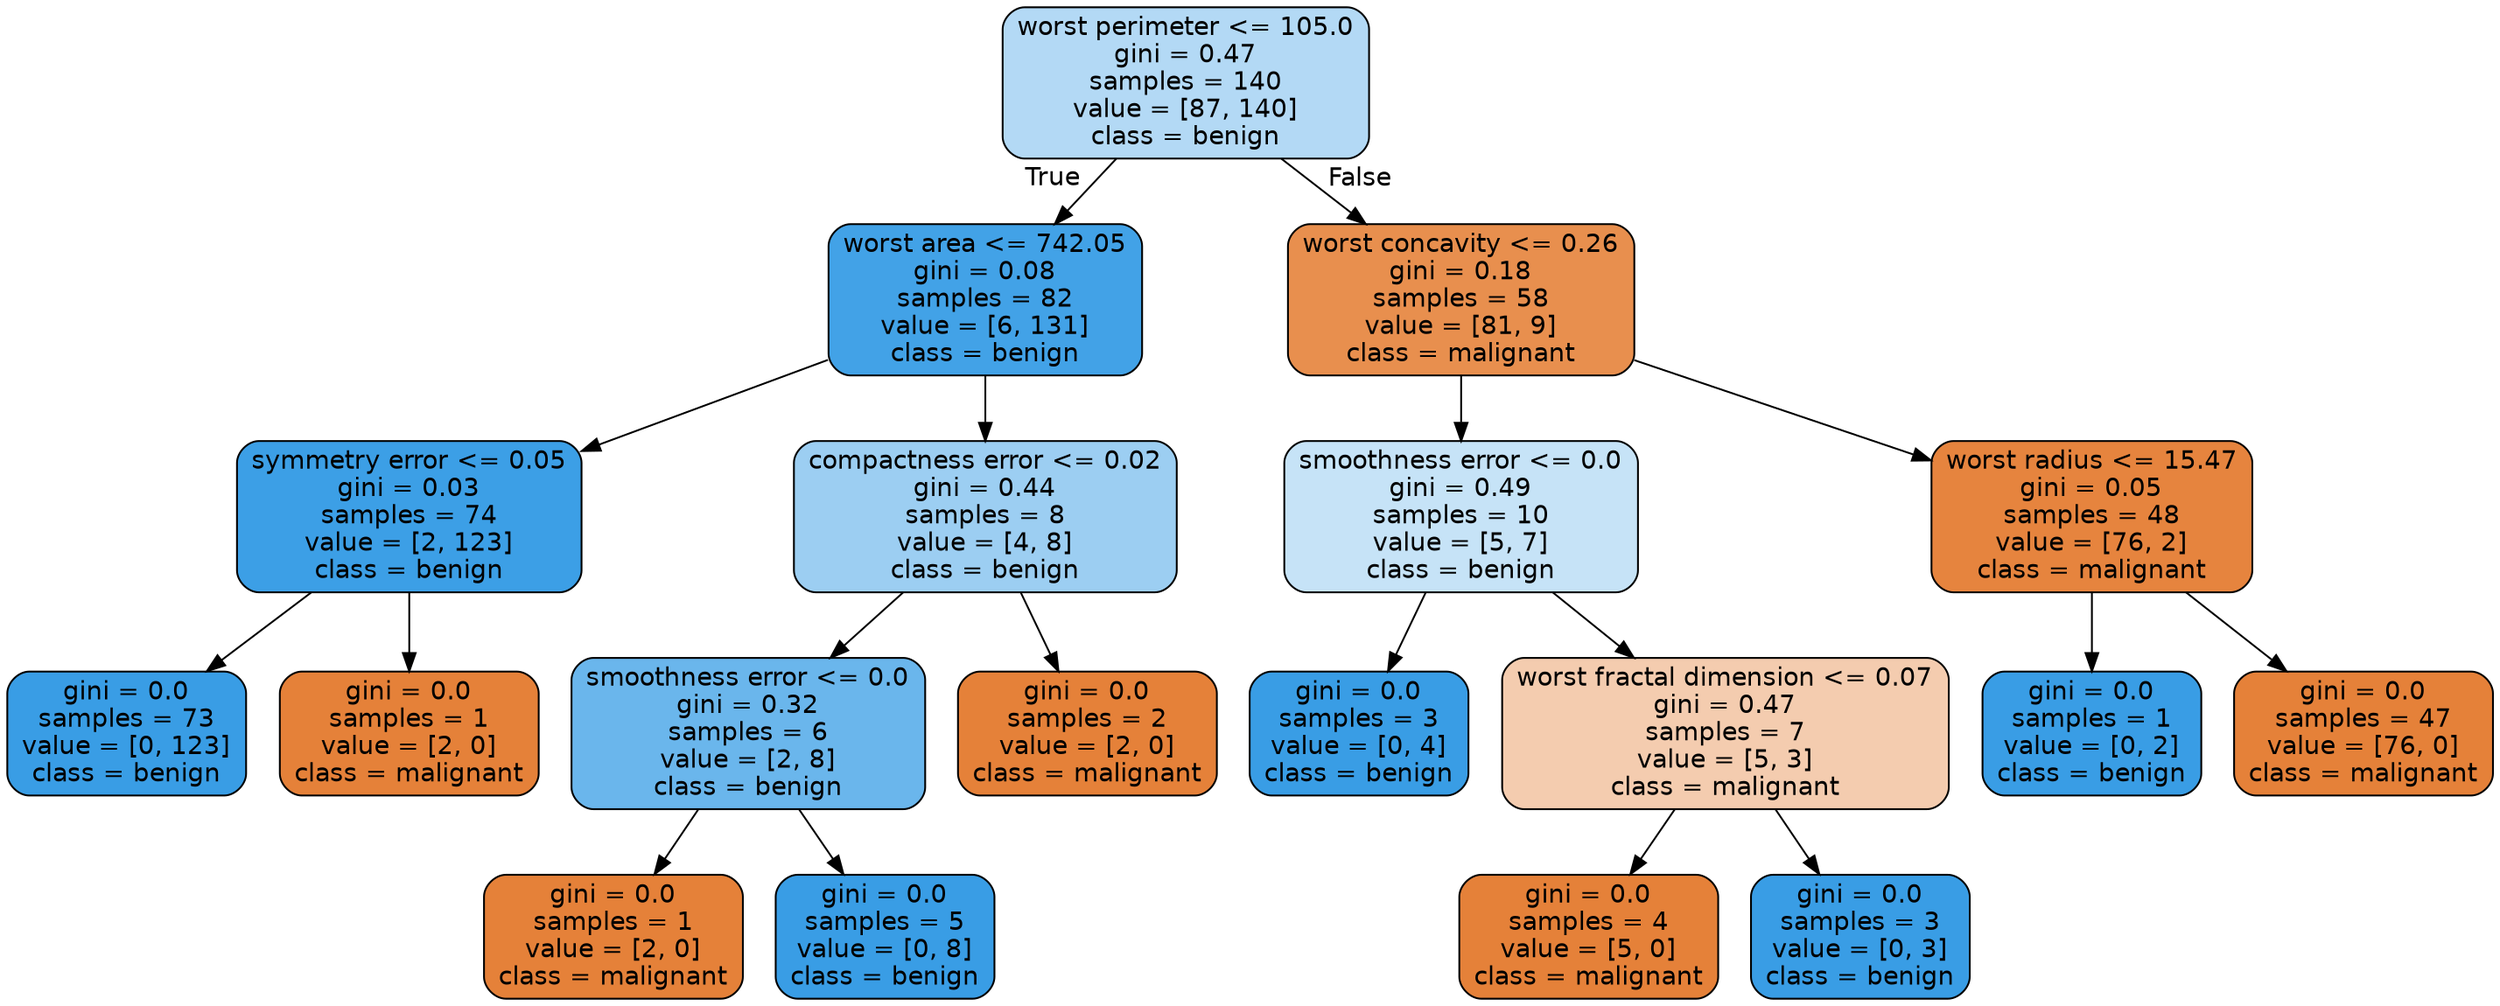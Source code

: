 digraph Tree {
node [shape=box, style="filled, rounded", color="black", fontname=helvetica] ;
edge [fontname=helvetica] ;
0 [label="worst perimeter <= 105.0\ngini = 0.47\nsamples = 140\nvalue = [87, 140]\nclass = benign", fillcolor="#399de561"] ;
1 [label="worst area <= 742.05\ngini = 0.08\nsamples = 82\nvalue = [6, 131]\nclass = benign", fillcolor="#399de5f3"] ;
0 -> 1 [labeldistance=2.5, labelangle=45, headlabel="True"] ;
2 [label="symmetry error <= 0.05\ngini = 0.03\nsamples = 74\nvalue = [2, 123]\nclass = benign", fillcolor="#399de5fb"] ;
1 -> 2 ;
3 [label="gini = 0.0\nsamples = 73\nvalue = [0, 123]\nclass = benign", fillcolor="#399de5ff"] ;
2 -> 3 ;
4 [label="gini = 0.0\nsamples = 1\nvalue = [2, 0]\nclass = malignant", fillcolor="#e58139ff"] ;
2 -> 4 ;
5 [label="compactness error <= 0.02\ngini = 0.44\nsamples = 8\nvalue = [4, 8]\nclass = benign", fillcolor="#399de57f"] ;
1 -> 5 ;
6 [label="smoothness error <= 0.0\ngini = 0.32\nsamples = 6\nvalue = [2, 8]\nclass = benign", fillcolor="#399de5bf"] ;
5 -> 6 ;
7 [label="gini = 0.0\nsamples = 1\nvalue = [2, 0]\nclass = malignant", fillcolor="#e58139ff"] ;
6 -> 7 ;
8 [label="gini = 0.0\nsamples = 5\nvalue = [0, 8]\nclass = benign", fillcolor="#399de5ff"] ;
6 -> 8 ;
9 [label="gini = 0.0\nsamples = 2\nvalue = [2, 0]\nclass = malignant", fillcolor="#e58139ff"] ;
5 -> 9 ;
10 [label="worst concavity <= 0.26\ngini = 0.18\nsamples = 58\nvalue = [81, 9]\nclass = malignant", fillcolor="#e58139e3"] ;
0 -> 10 [labeldistance=2.5, labelangle=-45, headlabel="False"] ;
11 [label="smoothness error <= 0.0\ngini = 0.49\nsamples = 10\nvalue = [5, 7]\nclass = benign", fillcolor="#399de549"] ;
10 -> 11 ;
12 [label="gini = 0.0\nsamples = 3\nvalue = [0, 4]\nclass = benign", fillcolor="#399de5ff"] ;
11 -> 12 ;
13 [label="worst fractal dimension <= 0.07\ngini = 0.47\nsamples = 7\nvalue = [5, 3]\nclass = malignant", fillcolor="#e5813966"] ;
11 -> 13 ;
14 [label="gini = 0.0\nsamples = 4\nvalue = [5, 0]\nclass = malignant", fillcolor="#e58139ff"] ;
13 -> 14 ;
15 [label="gini = 0.0\nsamples = 3\nvalue = [0, 3]\nclass = benign", fillcolor="#399de5ff"] ;
13 -> 15 ;
16 [label="worst radius <= 15.47\ngini = 0.05\nsamples = 48\nvalue = [76, 2]\nclass = malignant", fillcolor="#e58139f8"] ;
10 -> 16 ;
17 [label="gini = 0.0\nsamples = 1\nvalue = [0, 2]\nclass = benign", fillcolor="#399de5ff"] ;
16 -> 17 ;
18 [label="gini = 0.0\nsamples = 47\nvalue = [76, 0]\nclass = malignant", fillcolor="#e58139ff"] ;
16 -> 18 ;
}